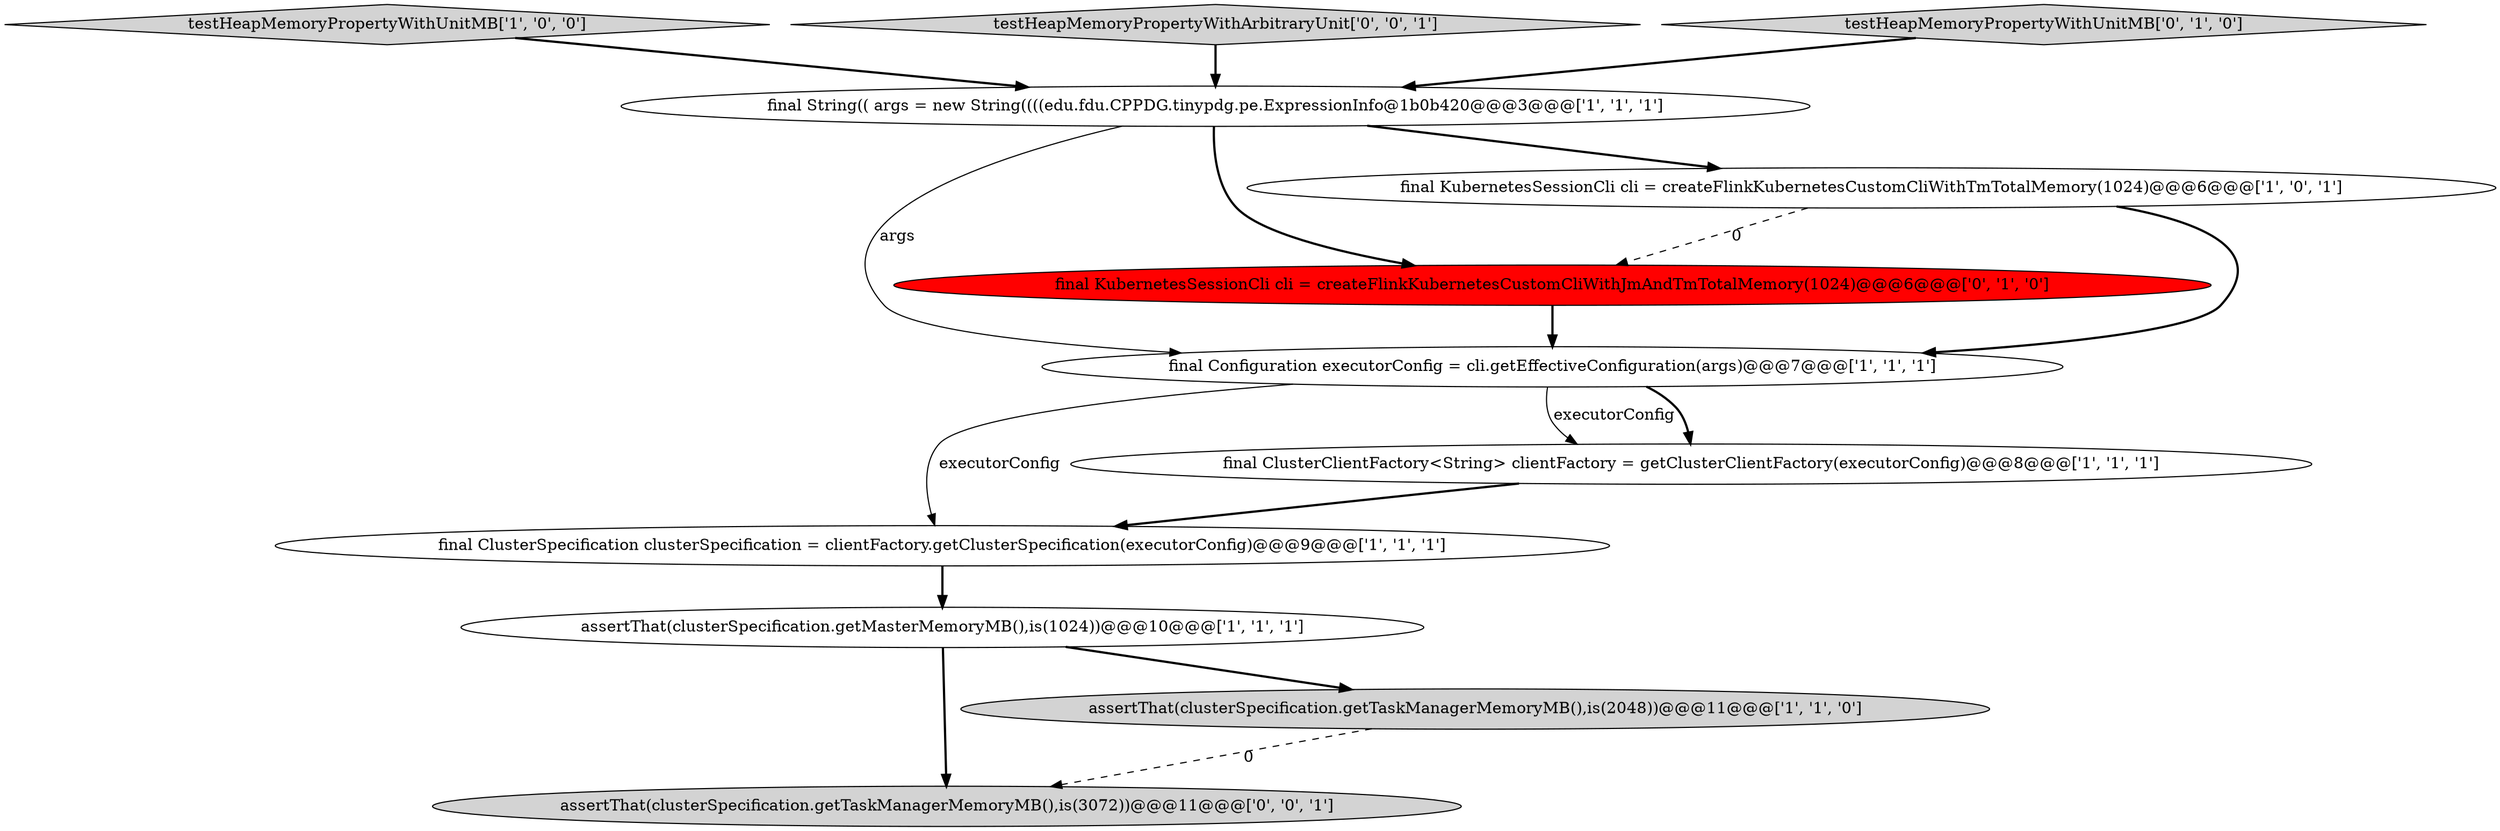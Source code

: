 digraph {
0 [style = filled, label = "testHeapMemoryPropertyWithUnitMB['1', '0', '0']", fillcolor = lightgray, shape = diamond image = "AAA0AAABBB1BBB"];
10 [style = filled, label = "testHeapMemoryPropertyWithArbitraryUnit['0', '0', '1']", fillcolor = lightgray, shape = diamond image = "AAA0AAABBB3BBB"];
4 [style = filled, label = "assertThat(clusterSpecification.getMasterMemoryMB(),is(1024))@@@10@@@['1', '1', '1']", fillcolor = white, shape = ellipse image = "AAA0AAABBB1BBB"];
3 [style = filled, label = "final ClusterSpecification clusterSpecification = clientFactory.getClusterSpecification(executorConfig)@@@9@@@['1', '1', '1']", fillcolor = white, shape = ellipse image = "AAA0AAABBB1BBB"];
11 [style = filled, label = "assertThat(clusterSpecification.getTaskManagerMemoryMB(),is(3072))@@@11@@@['0', '0', '1']", fillcolor = lightgray, shape = ellipse image = "AAA0AAABBB3BBB"];
7 [style = filled, label = "final ClusterClientFactory<String> clientFactory = getClusterClientFactory(executorConfig)@@@8@@@['1', '1', '1']", fillcolor = white, shape = ellipse image = "AAA0AAABBB1BBB"];
6 [style = filled, label = "final Configuration executorConfig = cli.getEffectiveConfiguration(args)@@@7@@@['1', '1', '1']", fillcolor = white, shape = ellipse image = "AAA0AAABBB1BBB"];
5 [style = filled, label = "assertThat(clusterSpecification.getTaskManagerMemoryMB(),is(2048))@@@11@@@['1', '1', '0']", fillcolor = lightgray, shape = ellipse image = "AAA0AAABBB1BBB"];
8 [style = filled, label = "testHeapMemoryPropertyWithUnitMB['0', '1', '0']", fillcolor = lightgray, shape = diamond image = "AAA0AAABBB2BBB"];
9 [style = filled, label = "final KubernetesSessionCli cli = createFlinkKubernetesCustomCliWithJmAndTmTotalMemory(1024)@@@6@@@['0', '1', '0']", fillcolor = red, shape = ellipse image = "AAA1AAABBB2BBB"];
1 [style = filled, label = "final KubernetesSessionCli cli = createFlinkKubernetesCustomCliWithTmTotalMemory(1024)@@@6@@@['1', '0', '1']", fillcolor = white, shape = ellipse image = "AAA0AAABBB1BBB"];
2 [style = filled, label = "final String(( args = new String((((edu.fdu.CPPDG.tinypdg.pe.ExpressionInfo@1b0b420@@@3@@@['1', '1', '1']", fillcolor = white, shape = ellipse image = "AAA0AAABBB1BBB"];
2->6 [style = solid, label="args"];
1->9 [style = dashed, label="0"];
10->2 [style = bold, label=""];
1->6 [style = bold, label=""];
2->9 [style = bold, label=""];
6->7 [style = solid, label="executorConfig"];
6->7 [style = bold, label=""];
8->2 [style = bold, label=""];
4->11 [style = bold, label=""];
5->11 [style = dashed, label="0"];
3->4 [style = bold, label=""];
4->5 [style = bold, label=""];
2->1 [style = bold, label=""];
7->3 [style = bold, label=""];
6->3 [style = solid, label="executorConfig"];
9->6 [style = bold, label=""];
0->2 [style = bold, label=""];
}
